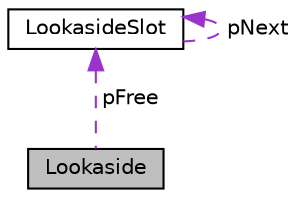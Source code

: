 digraph "Lookaside"
{
  edge [fontname="Helvetica",fontsize="10",labelfontname="Helvetica",labelfontsize="10"];
  node [fontname="Helvetica",fontsize="10",shape=record];
  Node1 [label="Lookaside",height=0.2,width=0.4,color="black", fillcolor="grey75", style="filled", fontcolor="black"];
  Node2 -> Node1 [dir="back",color="darkorchid3",fontsize="10",style="dashed",label=" pFree" ,fontname="Helvetica"];
  Node2 [label="LookasideSlot",height=0.2,width=0.4,color="black", fillcolor="white", style="filled",URL="$structLookasideSlot.html"];
  Node2 -> Node2 [dir="back",color="darkorchid3",fontsize="10",style="dashed",label=" pNext" ,fontname="Helvetica"];
}
